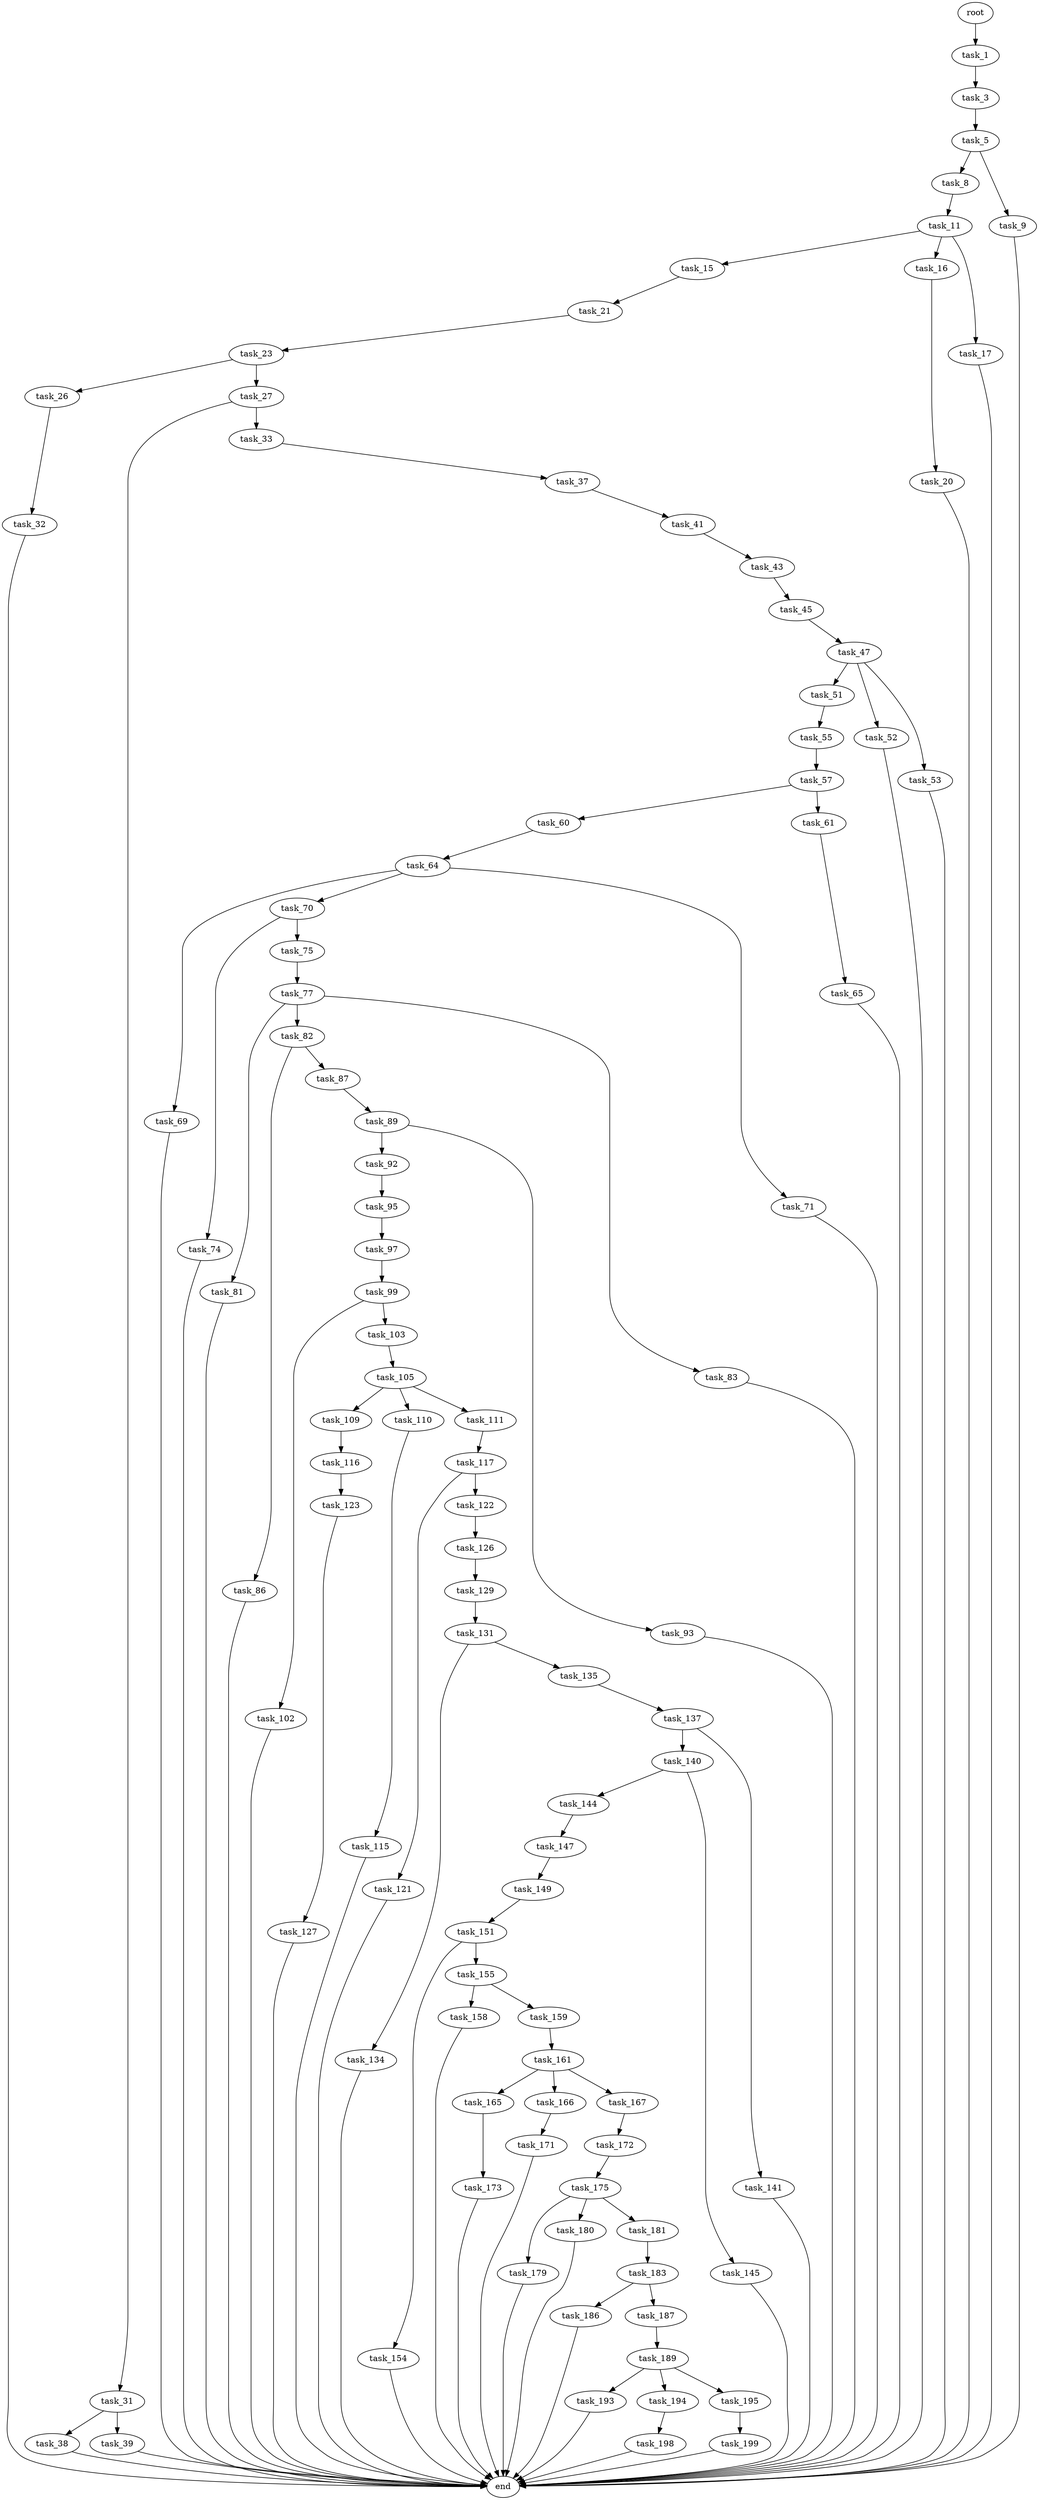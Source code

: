 digraph G {
  root [size="0.000000"];
  task_1 [size="2236030499.000000"];
  task_3 [size="134217728000.000000"];
  task_5 [size="549755813888.000000"];
  task_8 [size="23281821762.000000"];
  task_9 [size="1120459387436.000000"];
  task_11 [size="3870113014.000000"];
  task_15 [size="1073741824000.000000"];
  task_16 [size="569570536507.000000"];
  task_17 [size="38616511156.000000"];
  task_20 [size="938805559417.000000"];
  task_21 [size="14434801827.000000"];
  task_23 [size="18534953825.000000"];
  task_26 [size="362562851071.000000"];
  task_27 [size="134217728000.000000"];
  task_31 [size="1073741824000.000000"];
  task_32 [size="28991029248.000000"];
  task_33 [size="15337574491.000000"];
  task_37 [size="68719476736.000000"];
  task_38 [size="54827597950.000000"];
  task_39 [size="28991029248.000000"];
  task_41 [size="28582352614.000000"];
  task_43 [size="1073741824000.000000"];
  task_45 [size="121378503574.000000"];
  task_47 [size="176486765529.000000"];
  task_51 [size="78406541779.000000"];
  task_52 [size="20308410223.000000"];
  task_53 [size="134217728000.000000"];
  task_55 [size="117833815419.000000"];
  task_57 [size="134217728000.000000"];
  task_60 [size="368293445632.000000"];
  task_61 [size="28991029248.000000"];
  task_64 [size="782757789696.000000"];
  task_65 [size="988455278723.000000"];
  task_69 [size="134217728000.000000"];
  task_70 [size="51779487713.000000"];
  task_71 [size="68719476736.000000"];
  task_74 [size="37964570641.000000"];
  task_75 [size="28991029248.000000"];
  task_77 [size="527551234097.000000"];
  task_81 [size="107544518506.000000"];
  task_82 [size="134217728000.000000"];
  task_83 [size="1192368752.000000"];
  task_86 [size="233811583804.000000"];
  task_87 [size="24725749856.000000"];
  task_89 [size="231928233984.000000"];
  task_92 [size="134217728000.000000"];
  task_93 [size="274950088631.000000"];
  task_95 [size="3773118627.000000"];
  task_97 [size="134217728000.000000"];
  task_99 [size="368293445632.000000"];
  task_102 [size="1033184915194.000000"];
  task_103 [size="16006111446.000000"];
  task_105 [size="8589934592.000000"];
  task_109 [size="68719476736.000000"];
  task_110 [size="20946020246.000000"];
  task_111 [size="101913666803.000000"];
  task_115 [size="372690161902.000000"];
  task_116 [size="113820994177.000000"];
  task_117 [size="196448408401.000000"];
  task_121 [size="217685313293.000000"];
  task_122 [size="15398594258.000000"];
  task_123 [size="368293445632.000000"];
  task_126 [size="28991029248.000000"];
  task_127 [size="68719476736.000000"];
  task_129 [size="103844318676.000000"];
  task_131 [size="68719476736.000000"];
  task_134 [size="549755813888.000000"];
  task_135 [size="176924999785.000000"];
  task_137 [size="68719476736.000000"];
  task_140 [size="42182951696.000000"];
  task_141 [size="231928233984.000000"];
  task_144 [size="368293445632.000000"];
  task_145 [size="460671316.000000"];
  task_147 [size="22269366928.000000"];
  task_149 [size="4689879949.000000"];
  task_151 [size="16840678918.000000"];
  task_154 [size="782757789696.000000"];
  task_155 [size="31402583496.000000"];
  task_158 [size="231928233984.000000"];
  task_159 [size="368293445632.000000"];
  task_161 [size="109686781047.000000"];
  task_165 [size="68719476736.000000"];
  task_166 [size="16243223423.000000"];
  task_167 [size="549755813888.000000"];
  task_171 [size="103902158106.000000"];
  task_172 [size="44456241511.000000"];
  task_173 [size="4820060985.000000"];
  task_175 [size="1014439354.000000"];
  task_179 [size="782757789696.000000"];
  task_180 [size="1073741824000.000000"];
  task_181 [size="361616165086.000000"];
  task_183 [size="8589934592.000000"];
  task_186 [size="3127827675.000000"];
  task_187 [size="231928233984.000000"];
  task_189 [size="7467837635.000000"];
  task_193 [size="9140194389.000000"];
  task_194 [size="21395639714.000000"];
  task_195 [size="481960515800.000000"];
  task_198 [size="1073741824000.000000"];
  task_199 [size="7265863259.000000"];
  end [size="0.000000"];

  root -> task_1 [size="1.000000"];
  task_1 -> task_3 [size="134217728.000000"];
  task_3 -> task_5 [size="209715200.000000"];
  task_5 -> task_8 [size="536870912.000000"];
  task_5 -> task_9 [size="536870912.000000"];
  task_8 -> task_11 [size="411041792.000000"];
  task_9 -> end [size="1.000000"];
  task_11 -> task_15 [size="301989888.000000"];
  task_11 -> task_16 [size="301989888.000000"];
  task_11 -> task_17 [size="301989888.000000"];
  task_15 -> task_21 [size="838860800.000000"];
  task_16 -> task_20 [size="838860800.000000"];
  task_17 -> end [size="1.000000"];
  task_20 -> end [size="1.000000"];
  task_21 -> task_23 [size="301989888.000000"];
  task_23 -> task_26 [size="411041792.000000"];
  task_23 -> task_27 [size="411041792.000000"];
  task_26 -> task_32 [size="301989888.000000"];
  task_27 -> task_31 [size="209715200.000000"];
  task_27 -> task_33 [size="209715200.000000"];
  task_31 -> task_38 [size="838860800.000000"];
  task_31 -> task_39 [size="838860800.000000"];
  task_32 -> end [size="1.000000"];
  task_33 -> task_37 [size="536870912.000000"];
  task_37 -> task_41 [size="134217728.000000"];
  task_38 -> end [size="1.000000"];
  task_39 -> end [size="1.000000"];
  task_41 -> task_43 [size="33554432.000000"];
  task_43 -> task_45 [size="838860800.000000"];
  task_45 -> task_47 [size="301989888.000000"];
  task_47 -> task_51 [size="536870912.000000"];
  task_47 -> task_52 [size="536870912.000000"];
  task_47 -> task_53 [size="536870912.000000"];
  task_51 -> task_55 [size="134217728.000000"];
  task_52 -> end [size="1.000000"];
  task_53 -> end [size="1.000000"];
  task_55 -> task_57 [size="209715200.000000"];
  task_57 -> task_60 [size="209715200.000000"];
  task_57 -> task_61 [size="209715200.000000"];
  task_60 -> task_64 [size="411041792.000000"];
  task_61 -> task_65 [size="75497472.000000"];
  task_64 -> task_69 [size="679477248.000000"];
  task_64 -> task_70 [size="679477248.000000"];
  task_64 -> task_71 [size="679477248.000000"];
  task_65 -> end [size="1.000000"];
  task_69 -> end [size="1.000000"];
  task_70 -> task_74 [size="75497472.000000"];
  task_70 -> task_75 [size="75497472.000000"];
  task_71 -> end [size="1.000000"];
  task_74 -> end [size="1.000000"];
  task_75 -> task_77 [size="75497472.000000"];
  task_77 -> task_81 [size="838860800.000000"];
  task_77 -> task_82 [size="838860800.000000"];
  task_77 -> task_83 [size="838860800.000000"];
  task_81 -> end [size="1.000000"];
  task_82 -> task_86 [size="209715200.000000"];
  task_82 -> task_87 [size="209715200.000000"];
  task_83 -> end [size="1.000000"];
  task_86 -> end [size="1.000000"];
  task_87 -> task_89 [size="33554432.000000"];
  task_89 -> task_92 [size="301989888.000000"];
  task_89 -> task_93 [size="301989888.000000"];
  task_92 -> task_95 [size="209715200.000000"];
  task_93 -> end [size="1.000000"];
  task_95 -> task_97 [size="209715200.000000"];
  task_97 -> task_99 [size="209715200.000000"];
  task_99 -> task_102 [size="411041792.000000"];
  task_99 -> task_103 [size="411041792.000000"];
  task_102 -> end [size="1.000000"];
  task_103 -> task_105 [size="301989888.000000"];
  task_105 -> task_109 [size="33554432.000000"];
  task_105 -> task_110 [size="33554432.000000"];
  task_105 -> task_111 [size="33554432.000000"];
  task_109 -> task_116 [size="134217728.000000"];
  task_110 -> task_115 [size="33554432.000000"];
  task_111 -> task_117 [size="134217728.000000"];
  task_115 -> end [size="1.000000"];
  task_116 -> task_123 [size="209715200.000000"];
  task_117 -> task_121 [size="134217728.000000"];
  task_117 -> task_122 [size="134217728.000000"];
  task_121 -> end [size="1.000000"];
  task_122 -> task_126 [size="301989888.000000"];
  task_123 -> task_127 [size="411041792.000000"];
  task_126 -> task_129 [size="75497472.000000"];
  task_127 -> end [size="1.000000"];
  task_129 -> task_131 [size="75497472.000000"];
  task_131 -> task_134 [size="134217728.000000"];
  task_131 -> task_135 [size="134217728.000000"];
  task_134 -> end [size="1.000000"];
  task_135 -> task_137 [size="134217728.000000"];
  task_137 -> task_140 [size="134217728.000000"];
  task_137 -> task_141 [size="134217728.000000"];
  task_140 -> task_144 [size="838860800.000000"];
  task_140 -> task_145 [size="838860800.000000"];
  task_141 -> end [size="1.000000"];
  task_144 -> task_147 [size="411041792.000000"];
  task_145 -> end [size="1.000000"];
  task_147 -> task_149 [size="679477248.000000"];
  task_149 -> task_151 [size="209715200.000000"];
  task_151 -> task_154 [size="75497472.000000"];
  task_151 -> task_155 [size="75497472.000000"];
  task_154 -> end [size="1.000000"];
  task_155 -> task_158 [size="33554432.000000"];
  task_155 -> task_159 [size="33554432.000000"];
  task_158 -> end [size="1.000000"];
  task_159 -> task_161 [size="411041792.000000"];
  task_161 -> task_165 [size="411041792.000000"];
  task_161 -> task_166 [size="411041792.000000"];
  task_161 -> task_167 [size="411041792.000000"];
  task_165 -> task_173 [size="134217728.000000"];
  task_166 -> task_171 [size="411041792.000000"];
  task_167 -> task_172 [size="536870912.000000"];
  task_171 -> end [size="1.000000"];
  task_172 -> task_175 [size="33554432.000000"];
  task_173 -> end [size="1.000000"];
  task_175 -> task_179 [size="33554432.000000"];
  task_175 -> task_180 [size="33554432.000000"];
  task_175 -> task_181 [size="33554432.000000"];
  task_179 -> end [size="1.000000"];
  task_180 -> end [size="1.000000"];
  task_181 -> task_183 [size="411041792.000000"];
  task_183 -> task_186 [size="33554432.000000"];
  task_183 -> task_187 [size="33554432.000000"];
  task_186 -> end [size="1.000000"];
  task_187 -> task_189 [size="301989888.000000"];
  task_189 -> task_193 [size="301989888.000000"];
  task_189 -> task_194 [size="301989888.000000"];
  task_189 -> task_195 [size="301989888.000000"];
  task_193 -> end [size="1.000000"];
  task_194 -> task_198 [size="411041792.000000"];
  task_195 -> task_199 [size="411041792.000000"];
  task_198 -> end [size="1.000000"];
  task_199 -> end [size="1.000000"];
}
